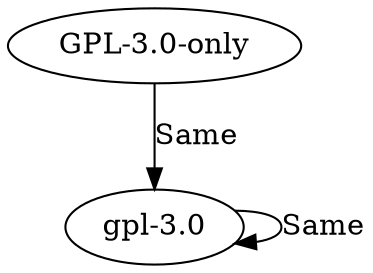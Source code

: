 digraph {
    4678 [ label = "gpl-3.0" ]
    4679 [ label = "GPL-3.0-only" ]
    4679 -> 4678 [ label = "Same" ]
    4678 -> 4678 [ label = "Same" ]
}
